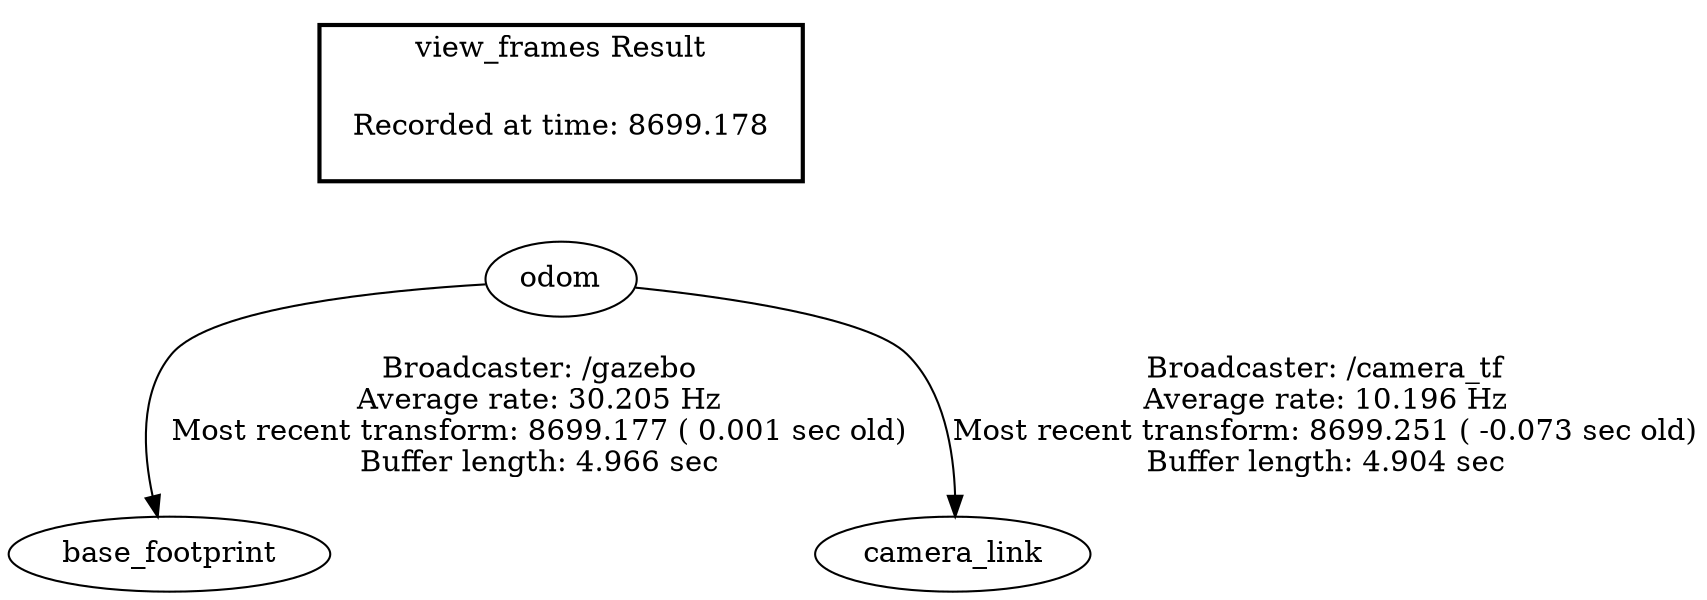 digraph G {
"odom" -> "base_footprint"[label="Broadcaster: /gazebo\nAverage rate: 30.205 Hz\nMost recent transform: 8699.177 ( 0.001 sec old)\nBuffer length: 4.966 sec\n"];
"odom" -> "camera_link"[label="Broadcaster: /camera_tf\nAverage rate: 10.196 Hz\nMost recent transform: 8699.251 ( -0.073 sec old)\nBuffer length: 4.904 sec\n"];
edge [style=invis];
 subgraph cluster_legend { style=bold; color=black; label ="view_frames Result";
"Recorded at time: 8699.178"[ shape=plaintext ] ;
 }->"odom";
}
